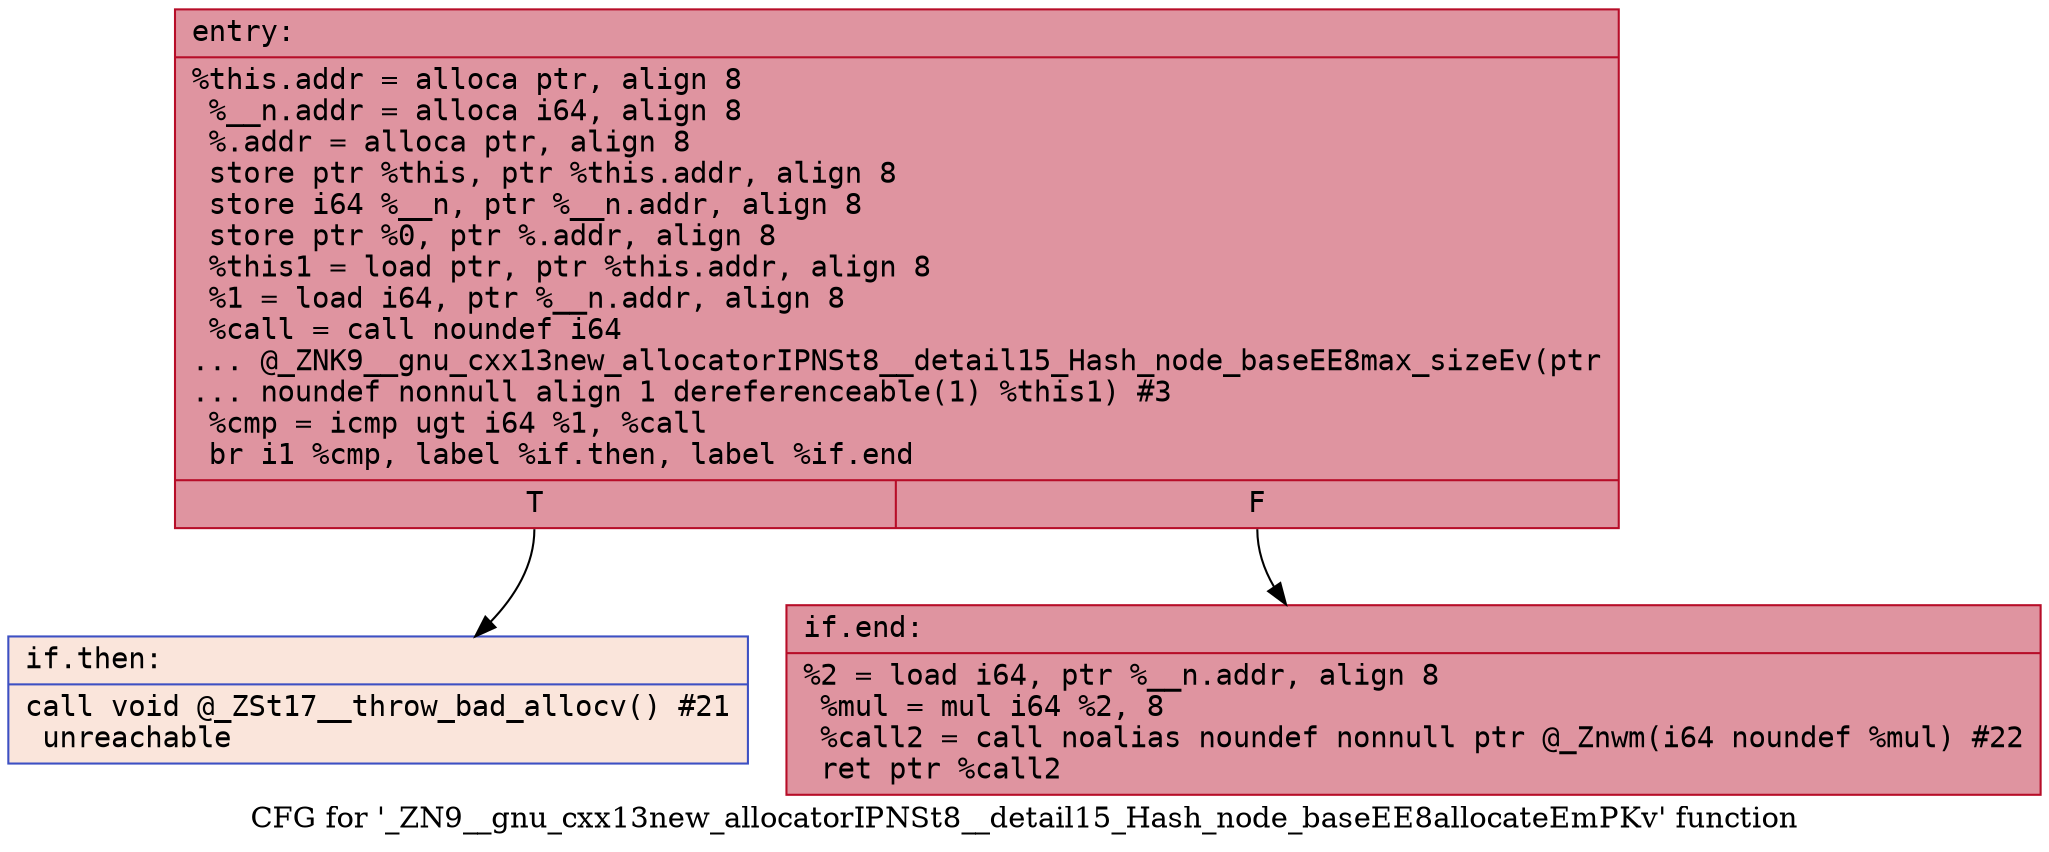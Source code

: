 digraph "CFG for '_ZN9__gnu_cxx13new_allocatorIPNSt8__detail15_Hash_node_baseEE8allocateEmPKv' function" {
	label="CFG for '_ZN9__gnu_cxx13new_allocatorIPNSt8__detail15_Hash_node_baseEE8allocateEmPKv' function";

	Node0x556bfe104ac0 [shape=record,color="#b70d28ff", style=filled, fillcolor="#b70d2870" fontname="Courier",label="{entry:\l|  %this.addr = alloca ptr, align 8\l  %__n.addr = alloca i64, align 8\l  %.addr = alloca ptr, align 8\l  store ptr %this, ptr %this.addr, align 8\l  store i64 %__n, ptr %__n.addr, align 8\l  store ptr %0, ptr %.addr, align 8\l  %this1 = load ptr, ptr %this.addr, align 8\l  %1 = load i64, ptr %__n.addr, align 8\l  %call = call noundef i64\l... @_ZNK9__gnu_cxx13new_allocatorIPNSt8__detail15_Hash_node_baseEE8max_sizeEv(ptr\l... noundef nonnull align 1 dereferenceable(1) %this1) #3\l  %cmp = icmp ugt i64 %1, %call\l  br i1 %cmp, label %if.then, label %if.end\l|{<s0>T|<s1>F}}"];
	Node0x556bfe104ac0:s0 -> Node0x556bfe9cf410[tooltip="entry -> if.then\nProbability 0.00%" ];
	Node0x556bfe104ac0:s1 -> Node0x556bfe9cf480[tooltip="entry -> if.end\nProbability 100.00%" ];
	Node0x556bfe9cf410 [shape=record,color="#3d50c3ff", style=filled, fillcolor="#f4c5ad70" fontname="Courier",label="{if.then:\l|  call void @_ZSt17__throw_bad_allocv() #21\l  unreachable\l}"];
	Node0x556bfe9cf480 [shape=record,color="#b70d28ff", style=filled, fillcolor="#b70d2870" fontname="Courier",label="{if.end:\l|  %2 = load i64, ptr %__n.addr, align 8\l  %mul = mul i64 %2, 8\l  %call2 = call noalias noundef nonnull ptr @_Znwm(i64 noundef %mul) #22\l  ret ptr %call2\l}"];
}
